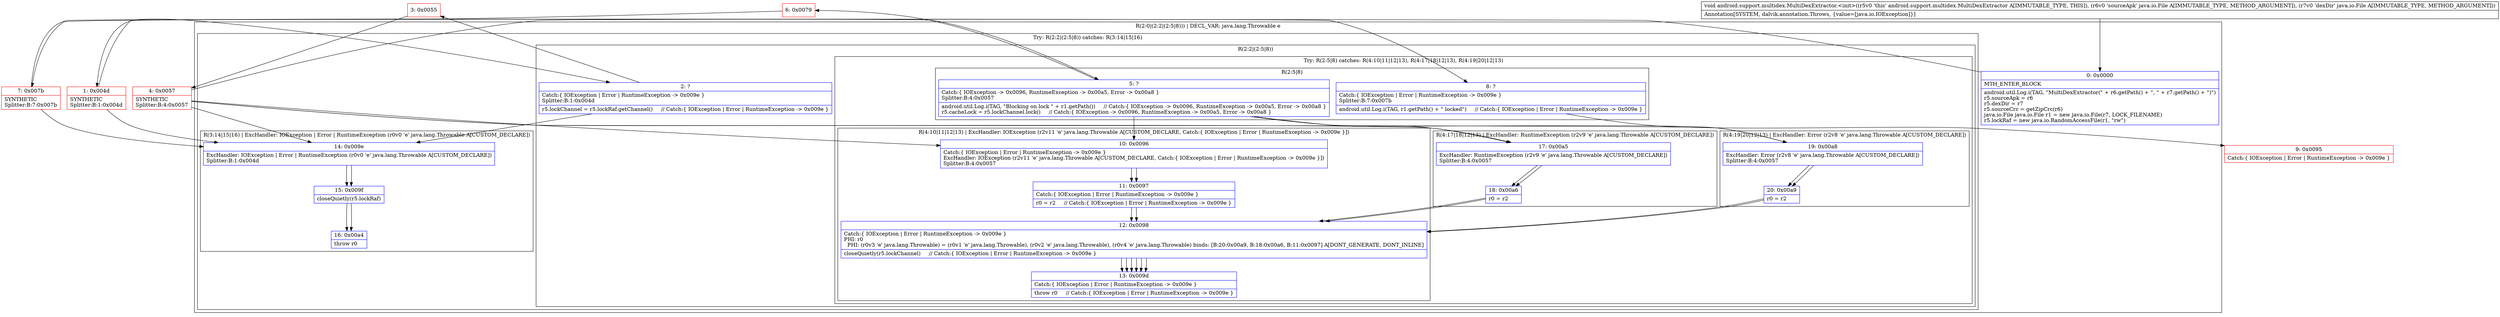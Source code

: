 digraph "CFG forandroid.support.multidex.MultiDexExtractor.\<init\>(Ljava\/io\/File;Ljava\/io\/File;)V" {
subgraph cluster_Region_437742244 {
label = "R(2:0|(2:2|(2:5|8))) | DECL_VAR: java.lang.Throwable e\l";
node [shape=record,color=blue];
Node_0 [shape=record,label="{0\:\ 0x0000|MTH_ENTER_BLOCK\l|android.util.Log.i(TAG, \"MultiDexExtractor(\" + r6.getPath() + \", \" + r7.getPath() + \")\")\lr5.sourceApk = r6\lr5.dexDir = r7\lr5.sourceCrc = getZipCrc(r6)\ljava.io.File java.io.File r1 = new java.io.File(r7, LOCK_FILENAME)\lr5.lockRaf = new java.io.RandomAccessFile(r1, \"rw\")\l}"];
subgraph cluster_TryCatchRegion_592092757 {
label = "Try: R(2:2|(2:5|8)) catches: R(3:14|15|16)";
node [shape=record,color=blue];
subgraph cluster_Region_1272101504 {
label = "R(2:2|(2:5|8))";
node [shape=record,color=blue];
Node_2 [shape=record,label="{2\:\ ?|Catch:\{ IOException \| Error \| RuntimeException \-\> 0x009e \}\lSplitter:B:1:0x004d\l|r5.lockChannel = r5.lockRaf.getChannel()     \/\/ Catch:\{ IOException \| Error \| RuntimeException \-\> 0x009e \}\l}"];
subgraph cluster_TryCatchRegion_2110368606 {
label = "Try: R(2:5|8) catches: R(4:10|11|12|13), R(4:17|18|12|13), R(4:19|20|12|13)";
node [shape=record,color=blue];
subgraph cluster_Region_626461049 {
label = "R(2:5|8)";
node [shape=record,color=blue];
Node_5 [shape=record,label="{5\:\ ?|Catch:\{ IOException \-\> 0x0096, RuntimeException \-\> 0x00a5, Error \-\> 0x00a8 \}\lSplitter:B:4:0x0057\l|android.util.Log.i(TAG, \"Blocking on lock \" + r1.getPath())     \/\/ Catch:\{ IOException \-\> 0x0096, RuntimeException \-\> 0x00a5, Error \-\> 0x00a8 \}\lr5.cacheLock = r5.lockChannel.lock()     \/\/ Catch:\{ IOException \-\> 0x0096, RuntimeException \-\> 0x00a5, Error \-\> 0x00a8 \}\l}"];
Node_8 [shape=record,label="{8\:\ ?|Catch:\{ IOException \| Error \| RuntimeException \-\> 0x009e \}\lSplitter:B:7:0x007b\l|android.util.Log.i(TAG, r1.getPath() + \" locked\")     \/\/ Catch:\{ IOException \| Error \| RuntimeException \-\> 0x009e \}\l}"];
}
subgraph cluster_Region_1983294244 {
label = "R(4:10|11|12|13) | ExcHandler: IOException (r2v11 'e' java.lang.Throwable A[CUSTOM_DECLARE, Catch:\{ IOException \| Error \| RuntimeException \-\> 0x009e \}])\l";
node [shape=record,color=blue];
Node_10 [shape=record,label="{10\:\ 0x0096|Catch:\{ IOException \| Error \| RuntimeException \-\> 0x009e \}\lExcHandler: IOException (r2v11 'e' java.lang.Throwable A[CUSTOM_DECLARE, Catch:\{ IOException \| Error \| RuntimeException \-\> 0x009e \}])\lSplitter:B:4:0x0057\l}"];
Node_11 [shape=record,label="{11\:\ 0x0097|Catch:\{ IOException \| Error \| RuntimeException \-\> 0x009e \}\l|r0 = r2     \/\/ Catch:\{ IOException \| Error \| RuntimeException \-\> 0x009e \}\l}"];
Node_12 [shape=record,label="{12\:\ 0x0098|Catch:\{ IOException \| Error \| RuntimeException \-\> 0x009e \}\lPHI: r0 \l  PHI: (r0v3 'e' java.lang.Throwable) = (r0v1 'e' java.lang.Throwable), (r0v2 'e' java.lang.Throwable), (r0v4 'e' java.lang.Throwable) binds: [B:20:0x00a9, B:18:0x00a6, B:11:0x0097] A[DONT_GENERATE, DONT_INLINE]\l|closeQuietly(r5.lockChannel)     \/\/ Catch:\{ IOException \| Error \| RuntimeException \-\> 0x009e \}\l}"];
Node_13 [shape=record,label="{13\:\ 0x009d|Catch:\{ IOException \| Error \| RuntimeException \-\> 0x009e \}\l|throw r0     \/\/ Catch:\{ IOException \| Error \| RuntimeException \-\> 0x009e \}\l}"];
}
subgraph cluster_Region_1465235744 {
label = "R(4:17|18|12|13) | ExcHandler: RuntimeException (r2v9 'e' java.lang.Throwable A[CUSTOM_DECLARE])\l";
node [shape=record,color=blue];
Node_17 [shape=record,label="{17\:\ 0x00a5|ExcHandler: RuntimeException (r2v9 'e' java.lang.Throwable A[CUSTOM_DECLARE])\lSplitter:B:4:0x0057\l}"];
Node_18 [shape=record,label="{18\:\ 0x00a6|r0 = r2\l}"];
Node_12 [shape=record,label="{12\:\ 0x0098|Catch:\{ IOException \| Error \| RuntimeException \-\> 0x009e \}\lPHI: r0 \l  PHI: (r0v3 'e' java.lang.Throwable) = (r0v1 'e' java.lang.Throwable), (r0v2 'e' java.lang.Throwable), (r0v4 'e' java.lang.Throwable) binds: [B:20:0x00a9, B:18:0x00a6, B:11:0x0097] A[DONT_GENERATE, DONT_INLINE]\l|closeQuietly(r5.lockChannel)     \/\/ Catch:\{ IOException \| Error \| RuntimeException \-\> 0x009e \}\l}"];
Node_13 [shape=record,label="{13\:\ 0x009d|Catch:\{ IOException \| Error \| RuntimeException \-\> 0x009e \}\l|throw r0     \/\/ Catch:\{ IOException \| Error \| RuntimeException \-\> 0x009e \}\l}"];
}
subgraph cluster_Region_1660890624 {
label = "R(4:19|20|12|13) | ExcHandler: Error (r2v8 'e' java.lang.Throwable A[CUSTOM_DECLARE])\l";
node [shape=record,color=blue];
Node_19 [shape=record,label="{19\:\ 0x00a8|ExcHandler: Error (r2v8 'e' java.lang.Throwable A[CUSTOM_DECLARE])\lSplitter:B:4:0x0057\l}"];
Node_20 [shape=record,label="{20\:\ 0x00a9|r0 = r2\l}"];
Node_12 [shape=record,label="{12\:\ 0x0098|Catch:\{ IOException \| Error \| RuntimeException \-\> 0x009e \}\lPHI: r0 \l  PHI: (r0v3 'e' java.lang.Throwable) = (r0v1 'e' java.lang.Throwable), (r0v2 'e' java.lang.Throwable), (r0v4 'e' java.lang.Throwable) binds: [B:20:0x00a9, B:18:0x00a6, B:11:0x0097] A[DONT_GENERATE, DONT_INLINE]\l|closeQuietly(r5.lockChannel)     \/\/ Catch:\{ IOException \| Error \| RuntimeException \-\> 0x009e \}\l}"];
Node_13 [shape=record,label="{13\:\ 0x009d|Catch:\{ IOException \| Error \| RuntimeException \-\> 0x009e \}\l|throw r0     \/\/ Catch:\{ IOException \| Error \| RuntimeException \-\> 0x009e \}\l}"];
}
}
}
subgraph cluster_Region_166960071 {
label = "R(3:14|15|16) | ExcHandler: IOException \| Error \| RuntimeException (r0v0 'e' java.lang.Throwable A[CUSTOM_DECLARE])\l";
node [shape=record,color=blue];
Node_14 [shape=record,label="{14\:\ 0x009e|ExcHandler: IOException \| Error \| RuntimeException (r0v0 'e' java.lang.Throwable A[CUSTOM_DECLARE])\lSplitter:B:1:0x004d\l}"];
Node_15 [shape=record,label="{15\:\ 0x009f|closeQuietly(r5.lockRaf)\l}"];
Node_16 [shape=record,label="{16\:\ 0x00a4|throw r0\l}"];
}
}
}
subgraph cluster_Region_1983294244 {
label = "R(4:10|11|12|13) | ExcHandler: IOException (r2v11 'e' java.lang.Throwable A[CUSTOM_DECLARE, Catch:\{ IOException \| Error \| RuntimeException \-\> 0x009e \}])\l";
node [shape=record,color=blue];
Node_10 [shape=record,label="{10\:\ 0x0096|Catch:\{ IOException \| Error \| RuntimeException \-\> 0x009e \}\lExcHandler: IOException (r2v11 'e' java.lang.Throwable A[CUSTOM_DECLARE, Catch:\{ IOException \| Error \| RuntimeException \-\> 0x009e \}])\lSplitter:B:4:0x0057\l}"];
Node_11 [shape=record,label="{11\:\ 0x0097|Catch:\{ IOException \| Error \| RuntimeException \-\> 0x009e \}\l|r0 = r2     \/\/ Catch:\{ IOException \| Error \| RuntimeException \-\> 0x009e \}\l}"];
Node_12 [shape=record,label="{12\:\ 0x0098|Catch:\{ IOException \| Error \| RuntimeException \-\> 0x009e \}\lPHI: r0 \l  PHI: (r0v3 'e' java.lang.Throwable) = (r0v1 'e' java.lang.Throwable), (r0v2 'e' java.lang.Throwable), (r0v4 'e' java.lang.Throwable) binds: [B:20:0x00a9, B:18:0x00a6, B:11:0x0097] A[DONT_GENERATE, DONT_INLINE]\l|closeQuietly(r5.lockChannel)     \/\/ Catch:\{ IOException \| Error \| RuntimeException \-\> 0x009e \}\l}"];
Node_13 [shape=record,label="{13\:\ 0x009d|Catch:\{ IOException \| Error \| RuntimeException \-\> 0x009e \}\l|throw r0     \/\/ Catch:\{ IOException \| Error \| RuntimeException \-\> 0x009e \}\l}"];
}
subgraph cluster_Region_1465235744 {
label = "R(4:17|18|12|13) | ExcHandler: RuntimeException (r2v9 'e' java.lang.Throwable A[CUSTOM_DECLARE])\l";
node [shape=record,color=blue];
Node_17 [shape=record,label="{17\:\ 0x00a5|ExcHandler: RuntimeException (r2v9 'e' java.lang.Throwable A[CUSTOM_DECLARE])\lSplitter:B:4:0x0057\l}"];
Node_18 [shape=record,label="{18\:\ 0x00a6|r0 = r2\l}"];
Node_12 [shape=record,label="{12\:\ 0x0098|Catch:\{ IOException \| Error \| RuntimeException \-\> 0x009e \}\lPHI: r0 \l  PHI: (r0v3 'e' java.lang.Throwable) = (r0v1 'e' java.lang.Throwable), (r0v2 'e' java.lang.Throwable), (r0v4 'e' java.lang.Throwable) binds: [B:20:0x00a9, B:18:0x00a6, B:11:0x0097] A[DONT_GENERATE, DONT_INLINE]\l|closeQuietly(r5.lockChannel)     \/\/ Catch:\{ IOException \| Error \| RuntimeException \-\> 0x009e \}\l}"];
Node_13 [shape=record,label="{13\:\ 0x009d|Catch:\{ IOException \| Error \| RuntimeException \-\> 0x009e \}\l|throw r0     \/\/ Catch:\{ IOException \| Error \| RuntimeException \-\> 0x009e \}\l}"];
}
subgraph cluster_Region_1660890624 {
label = "R(4:19|20|12|13) | ExcHandler: Error (r2v8 'e' java.lang.Throwable A[CUSTOM_DECLARE])\l";
node [shape=record,color=blue];
Node_19 [shape=record,label="{19\:\ 0x00a8|ExcHandler: Error (r2v8 'e' java.lang.Throwable A[CUSTOM_DECLARE])\lSplitter:B:4:0x0057\l}"];
Node_20 [shape=record,label="{20\:\ 0x00a9|r0 = r2\l}"];
Node_12 [shape=record,label="{12\:\ 0x0098|Catch:\{ IOException \| Error \| RuntimeException \-\> 0x009e \}\lPHI: r0 \l  PHI: (r0v3 'e' java.lang.Throwable) = (r0v1 'e' java.lang.Throwable), (r0v2 'e' java.lang.Throwable), (r0v4 'e' java.lang.Throwable) binds: [B:20:0x00a9, B:18:0x00a6, B:11:0x0097] A[DONT_GENERATE, DONT_INLINE]\l|closeQuietly(r5.lockChannel)     \/\/ Catch:\{ IOException \| Error \| RuntimeException \-\> 0x009e \}\l}"];
Node_13 [shape=record,label="{13\:\ 0x009d|Catch:\{ IOException \| Error \| RuntimeException \-\> 0x009e \}\l|throw r0     \/\/ Catch:\{ IOException \| Error \| RuntimeException \-\> 0x009e \}\l}"];
}
subgraph cluster_Region_166960071 {
label = "R(3:14|15|16) | ExcHandler: IOException \| Error \| RuntimeException (r0v0 'e' java.lang.Throwable A[CUSTOM_DECLARE])\l";
node [shape=record,color=blue];
Node_14 [shape=record,label="{14\:\ 0x009e|ExcHandler: IOException \| Error \| RuntimeException (r0v0 'e' java.lang.Throwable A[CUSTOM_DECLARE])\lSplitter:B:1:0x004d\l}"];
Node_15 [shape=record,label="{15\:\ 0x009f|closeQuietly(r5.lockRaf)\l}"];
Node_16 [shape=record,label="{16\:\ 0x00a4|throw r0\l}"];
}
Node_1 [shape=record,color=red,label="{1\:\ 0x004d|SYNTHETIC\lSplitter:B:1:0x004d\l}"];
Node_3 [shape=record,color=red,label="{3\:\ 0x0055}"];
Node_4 [shape=record,color=red,label="{4\:\ 0x0057|SYNTHETIC\lSplitter:B:4:0x0057\l}"];
Node_6 [shape=record,color=red,label="{6\:\ 0x0079}"];
Node_7 [shape=record,color=red,label="{7\:\ 0x007b|SYNTHETIC\lSplitter:B:7:0x007b\l}"];
Node_9 [shape=record,color=red,label="{9\:\ 0x0095|Catch:\{ IOException \| Error \| RuntimeException \-\> 0x009e \}\l}"];
MethodNode[shape=record,label="{void android.support.multidex.MultiDexExtractor.\<init\>((r5v0 'this' android.support.multidex.MultiDexExtractor A[IMMUTABLE_TYPE, THIS]), (r6v0 'sourceApk' java.io.File A[IMMUTABLE_TYPE, METHOD_ARGUMENT]), (r7v0 'dexDir' java.io.File A[IMMUTABLE_TYPE, METHOD_ARGUMENT]))  | Annotation[SYSTEM, dalvik.annotation.Throws, \{value=[java.io.IOException]\}]\l}"];
MethodNode -> Node_0;
Node_0 -> Node_1;
Node_2 -> Node_3;
Node_2 -> Node_14;
Node_5 -> Node_6;
Node_5 -> Node_10;
Node_5 -> Node_17;
Node_5 -> Node_19;
Node_8 -> Node_9;
Node_10 -> Node_11;
Node_11 -> Node_12;
Node_12 -> Node_13;
Node_17 -> Node_18;
Node_18 -> Node_12;
Node_12 -> Node_13;
Node_19 -> Node_20;
Node_20 -> Node_12;
Node_12 -> Node_13;
Node_14 -> Node_15;
Node_15 -> Node_16;
Node_10 -> Node_11;
Node_11 -> Node_12;
Node_12 -> Node_13;
Node_17 -> Node_18;
Node_18 -> Node_12;
Node_12 -> Node_13;
Node_19 -> Node_20;
Node_20 -> Node_12;
Node_12 -> Node_13;
Node_14 -> Node_15;
Node_15 -> Node_16;
Node_1 -> Node_2;
Node_1 -> Node_14;
Node_3 -> Node_4;
Node_4 -> Node_5;
Node_4 -> Node_10;
Node_4 -> Node_17;
Node_4 -> Node_19;
Node_4 -> Node_14;
Node_6 -> Node_7;
Node_7 -> Node_8;
Node_7 -> Node_14;
}


